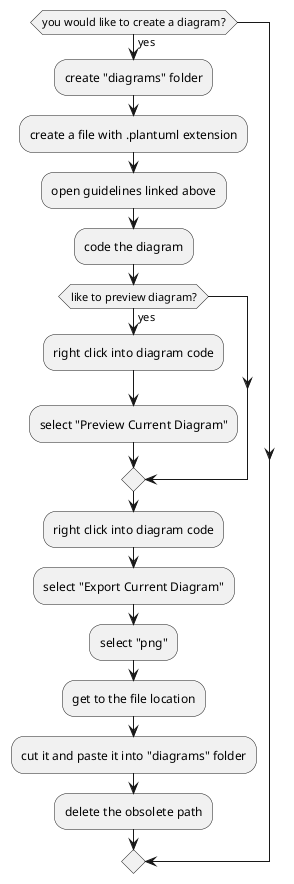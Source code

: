 @startuml
if (you would like to create a diagram?) then (yes)
  :create "diagrams" folder;
  :create a file with .plantuml extension;
  :open guidelines linked above;
  :code the diagram;
  if (like to preview diagram?) then (yes)
    :right click into diagram code;
    :select "Preview Current Diagram";
  endif;
  :right click into diagram code;
  :select "Export Current Diagram";
  :select "png";
  :get to the file location;
  :cut it and paste it into "diagrams" folder;
  :delete the obsolete path;
endif;
@enduml